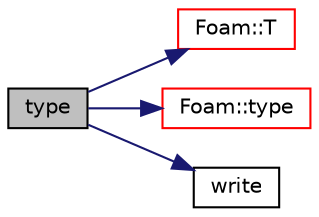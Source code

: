 digraph "type"
{
  bgcolor="transparent";
  edge [fontname="Helvetica",fontsize="10",labelfontname="Helvetica",labelfontsize="10"];
  node [fontname="Helvetica",fontsize="10",shape=record];
  rankdir="LR";
  Node60 [label="type",height=0.2,width=0.4,color="black", fillcolor="grey75", style="filled", fontcolor="black"];
  Node60 -> Node61 [color="midnightblue",fontsize="10",style="solid",fontname="Helvetica"];
  Node61 [label="Foam::T",height=0.2,width=0.4,color="red",URL="$a21851.html#ae57fda0abb14bb0944947c463c6e09d4"];
  Node60 -> Node66 [color="midnightblue",fontsize="10",style="solid",fontname="Helvetica"];
  Node66 [label="Foam::type",height=0.2,width=0.4,color="red",URL="$a21851.html#aec48583af672626378f501eb9fc32cd1",tooltip="Return the file type: DIRECTORY or FILE. "];
  Node60 -> Node72 [color="midnightblue",fontsize="10",style="solid",fontname="Helvetica"];
  Node72 [label="write",height=0.2,width=0.4,color="black",URL="$a31621.html#a78cec3e4ecac4a89a3ad8d38f2ad21f5",tooltip="Write to stream. "];
}
